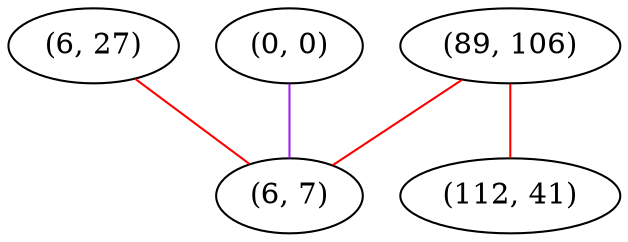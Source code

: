 graph "" {
"(6, 27)";
"(89, 106)";
"(0, 0)";
"(6, 7)";
"(112, 41)";
"(6, 27)" -- "(6, 7)"  [color=red, key=0, weight=1];
"(89, 106)" -- "(112, 41)"  [color=red, key=0, weight=1];
"(89, 106)" -- "(6, 7)"  [color=red, key=0, weight=1];
"(0, 0)" -- "(6, 7)"  [color=purple, key=0, weight=4];
}
